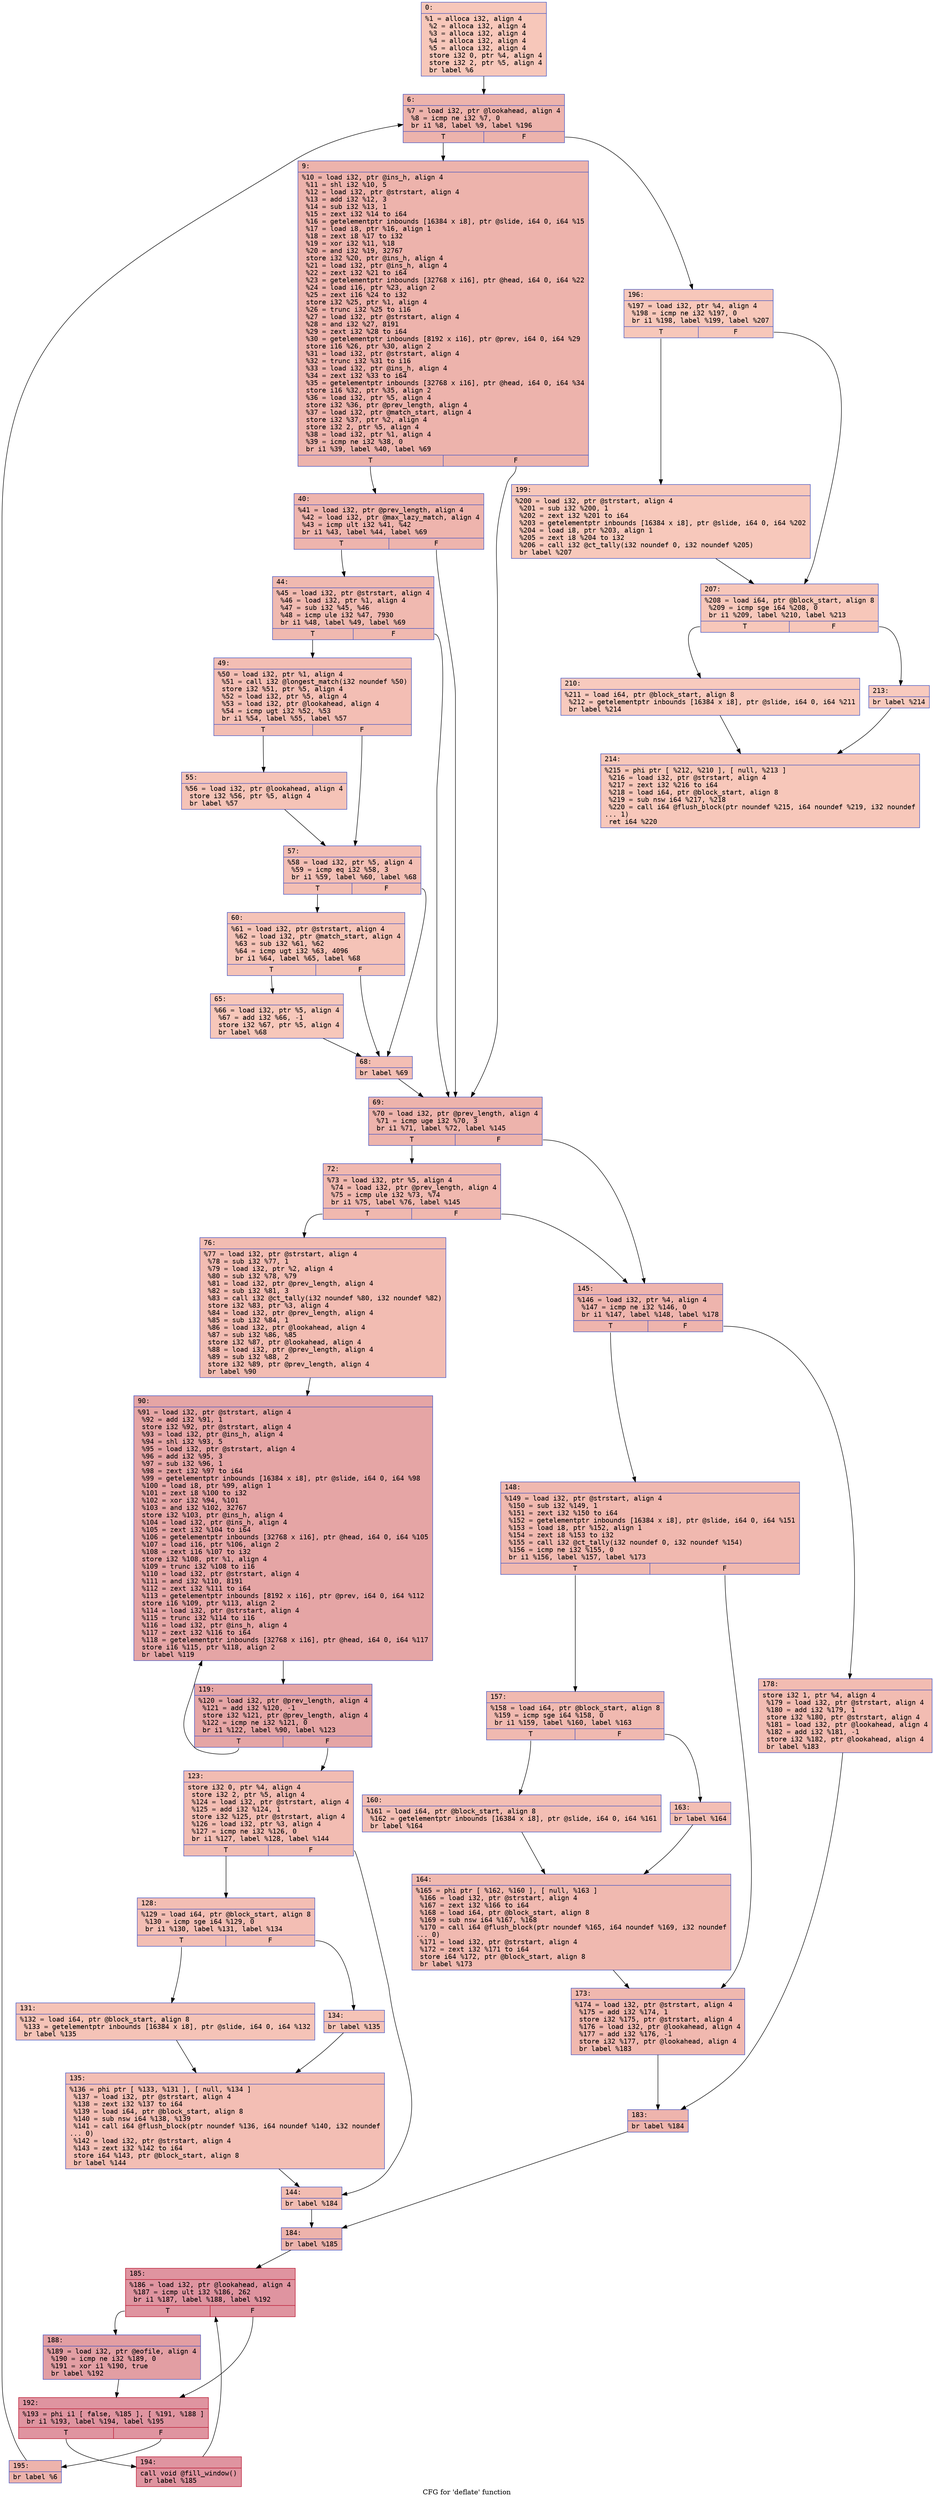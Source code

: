 digraph "CFG for 'deflate' function" {
	label="CFG for 'deflate' function";

	Node0x60000389f7f0 [shape=record,color="#3d50c3ff", style=filled, fillcolor="#ec7f6370" fontname="Courier",label="{0:\l|  %1 = alloca i32, align 4\l  %2 = alloca i32, align 4\l  %3 = alloca i32, align 4\l  %4 = alloca i32, align 4\l  %5 = alloca i32, align 4\l  store i32 0, ptr %4, align 4\l  store i32 2, ptr %5, align 4\l  br label %6\l}"];
	Node0x60000389f7f0 -> Node0x60000389f8e0[tooltip="0 -> 6\nProbability 100.00%" ];
	Node0x60000389f8e0 [shape=record,color="#3d50c3ff", style=filled, fillcolor="#d6524470" fontname="Courier",label="{6:\l|  %7 = load i32, ptr @lookahead, align 4\l  %8 = icmp ne i32 %7, 0\l  br i1 %8, label %9, label %196\l|{<s0>T|<s1>F}}"];
	Node0x60000389f8e0:s0 -> Node0x60000389f930[tooltip="6 -> 9\nProbability 96.88%" ];
	Node0x60000389f8e0:s1 -> Node0x600003898460[tooltip="6 -> 196\nProbability 3.12%" ];
	Node0x60000389f930 [shape=record,color="#3d50c3ff", style=filled, fillcolor="#d6524470" fontname="Courier",label="{9:\l|  %10 = load i32, ptr @ins_h, align 4\l  %11 = shl i32 %10, 5\l  %12 = load i32, ptr @strstart, align 4\l  %13 = add i32 %12, 3\l  %14 = sub i32 %13, 1\l  %15 = zext i32 %14 to i64\l  %16 = getelementptr inbounds [16384 x i8], ptr @slide, i64 0, i64 %15\l  %17 = load i8, ptr %16, align 1\l  %18 = zext i8 %17 to i32\l  %19 = xor i32 %11, %18\l  %20 = and i32 %19, 32767\l  store i32 %20, ptr @ins_h, align 4\l  %21 = load i32, ptr @ins_h, align 4\l  %22 = zext i32 %21 to i64\l  %23 = getelementptr inbounds [32768 x i16], ptr @head, i64 0, i64 %22\l  %24 = load i16, ptr %23, align 2\l  %25 = zext i16 %24 to i32\l  store i32 %25, ptr %1, align 4\l  %26 = trunc i32 %25 to i16\l  %27 = load i32, ptr @strstart, align 4\l  %28 = and i32 %27, 8191\l  %29 = zext i32 %28 to i64\l  %30 = getelementptr inbounds [8192 x i16], ptr @prev, i64 0, i64 %29\l  store i16 %26, ptr %30, align 2\l  %31 = load i32, ptr @strstart, align 4\l  %32 = trunc i32 %31 to i16\l  %33 = load i32, ptr @ins_h, align 4\l  %34 = zext i32 %33 to i64\l  %35 = getelementptr inbounds [32768 x i16], ptr @head, i64 0, i64 %34\l  store i16 %32, ptr %35, align 2\l  %36 = load i32, ptr %5, align 4\l  store i32 %36, ptr @prev_length, align 4\l  %37 = load i32, ptr @match_start, align 4\l  store i32 %37, ptr %2, align 4\l  store i32 2, ptr %5, align 4\l  %38 = load i32, ptr %1, align 4\l  %39 = icmp ne i32 %38, 0\l  br i1 %39, label %40, label %69\l|{<s0>T|<s1>F}}"];
	Node0x60000389f930:s0 -> Node0x60000389f980[tooltip="9 -> 40\nProbability 62.50%" ];
	Node0x60000389f930:s1 -> Node0x60000389fc00[tooltip="9 -> 69\nProbability 37.50%" ];
	Node0x60000389f980 [shape=record,color="#3d50c3ff", style=filled, fillcolor="#d8564670" fontname="Courier",label="{40:\l|  %41 = load i32, ptr @prev_length, align 4\l  %42 = load i32, ptr @max_lazy_match, align 4\l  %43 = icmp ult i32 %41, %42\l  br i1 %43, label %44, label %69\l|{<s0>T|<s1>F}}"];
	Node0x60000389f980:s0 -> Node0x60000389f9d0[tooltip="40 -> 44\nProbability 50.00%" ];
	Node0x60000389f980:s1 -> Node0x60000389fc00[tooltip="40 -> 69\nProbability 50.00%" ];
	Node0x60000389f9d0 [shape=record,color="#3d50c3ff", style=filled, fillcolor="#de614d70" fontname="Courier",label="{44:\l|  %45 = load i32, ptr @strstart, align 4\l  %46 = load i32, ptr %1, align 4\l  %47 = sub i32 %45, %46\l  %48 = icmp ule i32 %47, 7930\l  br i1 %48, label %49, label %69\l|{<s0>T|<s1>F}}"];
	Node0x60000389f9d0:s0 -> Node0x60000389fa20[tooltip="44 -> 49\nProbability 50.00%" ];
	Node0x60000389f9d0:s1 -> Node0x60000389fc00[tooltip="44 -> 69\nProbability 50.00%" ];
	Node0x60000389fa20 [shape=record,color="#3d50c3ff", style=filled, fillcolor="#e36c5570" fontname="Courier",label="{49:\l|  %50 = load i32, ptr %1, align 4\l  %51 = call i32 @longest_match(i32 noundef %50)\l  store i32 %51, ptr %5, align 4\l  %52 = load i32, ptr %5, align 4\l  %53 = load i32, ptr @lookahead, align 4\l  %54 = icmp ugt i32 %52, %53\l  br i1 %54, label %55, label %57\l|{<s0>T|<s1>F}}"];
	Node0x60000389fa20:s0 -> Node0x60000389fa70[tooltip="49 -> 55\nProbability 50.00%" ];
	Node0x60000389fa20:s1 -> Node0x60000389fac0[tooltip="49 -> 57\nProbability 50.00%" ];
	Node0x60000389fa70 [shape=record,color="#3d50c3ff", style=filled, fillcolor="#e8765c70" fontname="Courier",label="{55:\l|  %56 = load i32, ptr @lookahead, align 4\l  store i32 %56, ptr %5, align 4\l  br label %57\l}"];
	Node0x60000389fa70 -> Node0x60000389fac0[tooltip="55 -> 57\nProbability 100.00%" ];
	Node0x60000389fac0 [shape=record,color="#3d50c3ff", style=filled, fillcolor="#e36c5570" fontname="Courier",label="{57:\l|  %58 = load i32, ptr %5, align 4\l  %59 = icmp eq i32 %58, 3\l  br i1 %59, label %60, label %68\l|{<s0>T|<s1>F}}"];
	Node0x60000389fac0:s0 -> Node0x60000389fb10[tooltip="57 -> 60\nProbability 50.00%" ];
	Node0x60000389fac0:s1 -> Node0x60000389fbb0[tooltip="57 -> 68\nProbability 50.00%" ];
	Node0x60000389fb10 [shape=record,color="#3d50c3ff", style=filled, fillcolor="#e8765c70" fontname="Courier",label="{60:\l|  %61 = load i32, ptr @strstart, align 4\l  %62 = load i32, ptr @match_start, align 4\l  %63 = sub i32 %61, %62\l  %64 = icmp ugt i32 %63, 4096\l  br i1 %64, label %65, label %68\l|{<s0>T|<s1>F}}"];
	Node0x60000389fb10:s0 -> Node0x60000389fb60[tooltip="60 -> 65\nProbability 50.00%" ];
	Node0x60000389fb10:s1 -> Node0x60000389fbb0[tooltip="60 -> 68\nProbability 50.00%" ];
	Node0x60000389fb60 [shape=record,color="#3d50c3ff", style=filled, fillcolor="#ec7f6370" fontname="Courier",label="{65:\l|  %66 = load i32, ptr %5, align 4\l  %67 = add i32 %66, -1\l  store i32 %67, ptr %5, align 4\l  br label %68\l}"];
	Node0x60000389fb60 -> Node0x60000389fbb0[tooltip="65 -> 68\nProbability 100.00%" ];
	Node0x60000389fbb0 [shape=record,color="#3d50c3ff", style=filled, fillcolor="#e36c5570" fontname="Courier",label="{68:\l|  br label %69\l}"];
	Node0x60000389fbb0 -> Node0x60000389fc00[tooltip="68 -> 69\nProbability 100.00%" ];
	Node0x60000389fc00 [shape=record,color="#3d50c3ff", style=filled, fillcolor="#d6524470" fontname="Courier",label="{69:\l|  %70 = load i32, ptr @prev_length, align 4\l  %71 = icmp uge i32 %70, 3\l  br i1 %71, label %72, label %145\l|{<s0>T|<s1>F}}"];
	Node0x60000389fc00:s0 -> Node0x60000389fc50[tooltip="69 -> 72\nProbability 50.00%" ];
	Node0x60000389fc00:s1 -> Node0x60000389ff70[tooltip="69 -> 145\nProbability 50.00%" ];
	Node0x60000389fc50 [shape=record,color="#3d50c3ff", style=filled, fillcolor="#dc5d4a70" fontname="Courier",label="{72:\l|  %73 = load i32, ptr %5, align 4\l  %74 = load i32, ptr @prev_length, align 4\l  %75 = icmp ule i32 %73, %74\l  br i1 %75, label %76, label %145\l|{<s0>T|<s1>F}}"];
	Node0x60000389fc50:s0 -> Node0x60000389fca0[tooltip="72 -> 76\nProbability 50.00%" ];
	Node0x60000389fc50:s1 -> Node0x60000389ff70[tooltip="72 -> 145\nProbability 50.00%" ];
	Node0x60000389fca0 [shape=record,color="#3d50c3ff", style=filled, fillcolor="#e1675170" fontname="Courier",label="{76:\l|  %77 = load i32, ptr @strstart, align 4\l  %78 = sub i32 %77, 1\l  %79 = load i32, ptr %2, align 4\l  %80 = sub i32 %78, %79\l  %81 = load i32, ptr @prev_length, align 4\l  %82 = sub i32 %81, 3\l  %83 = call i32 @ct_tally(i32 noundef %80, i32 noundef %82)\l  store i32 %83, ptr %3, align 4\l  %84 = load i32, ptr @prev_length, align 4\l  %85 = sub i32 %84, 1\l  %86 = load i32, ptr @lookahead, align 4\l  %87 = sub i32 %86, %85\l  store i32 %87, ptr @lookahead, align 4\l  %88 = load i32, ptr @prev_length, align 4\l  %89 = sub i32 %88, 2\l  store i32 %89, ptr @prev_length, align 4\l  br label %90\l}"];
	Node0x60000389fca0 -> Node0x60000389fcf0[tooltip="76 -> 90\nProbability 100.00%" ];
	Node0x60000389fcf0 [shape=record,color="#3d50c3ff", style=filled, fillcolor="#c5333470" fontname="Courier",label="{90:\l|  %91 = load i32, ptr @strstart, align 4\l  %92 = add i32 %91, 1\l  store i32 %92, ptr @strstart, align 4\l  %93 = load i32, ptr @ins_h, align 4\l  %94 = shl i32 %93, 5\l  %95 = load i32, ptr @strstart, align 4\l  %96 = add i32 %95, 3\l  %97 = sub i32 %96, 1\l  %98 = zext i32 %97 to i64\l  %99 = getelementptr inbounds [16384 x i8], ptr @slide, i64 0, i64 %98\l  %100 = load i8, ptr %99, align 1\l  %101 = zext i8 %100 to i32\l  %102 = xor i32 %94, %101\l  %103 = and i32 %102, 32767\l  store i32 %103, ptr @ins_h, align 4\l  %104 = load i32, ptr @ins_h, align 4\l  %105 = zext i32 %104 to i64\l  %106 = getelementptr inbounds [32768 x i16], ptr @head, i64 0, i64 %105\l  %107 = load i16, ptr %106, align 2\l  %108 = zext i16 %107 to i32\l  store i32 %108, ptr %1, align 4\l  %109 = trunc i32 %108 to i16\l  %110 = load i32, ptr @strstart, align 4\l  %111 = and i32 %110, 8191\l  %112 = zext i32 %111 to i64\l  %113 = getelementptr inbounds [8192 x i16], ptr @prev, i64 0, i64 %112\l  store i16 %109, ptr %113, align 2\l  %114 = load i32, ptr @strstart, align 4\l  %115 = trunc i32 %114 to i16\l  %116 = load i32, ptr @ins_h, align 4\l  %117 = zext i32 %116 to i64\l  %118 = getelementptr inbounds [32768 x i16], ptr @head, i64 0, i64 %117\l  store i16 %115, ptr %118, align 2\l  br label %119\l}"];
	Node0x60000389fcf0 -> Node0x60000389fd40[tooltip="90 -> 119\nProbability 100.00%" ];
	Node0x60000389fd40 [shape=record,color="#3d50c3ff", style=filled, fillcolor="#c5333470" fontname="Courier",label="{119:\l|  %120 = load i32, ptr @prev_length, align 4\l  %121 = add i32 %120, -1\l  store i32 %121, ptr @prev_length, align 4\l  %122 = icmp ne i32 %121, 0\l  br i1 %122, label %90, label %123\l|{<s0>T|<s1>F}}"];
	Node0x60000389fd40:s0 -> Node0x60000389fcf0[tooltip="119 -> 90\nProbability 96.88%" ];
	Node0x60000389fd40:s1 -> Node0x60000389fd90[tooltip="119 -> 123\nProbability 3.12%" ];
	Node0x60000389fd90 [shape=record,color="#3d50c3ff", style=filled, fillcolor="#e1675170" fontname="Courier",label="{123:\l|  store i32 0, ptr %4, align 4\l  store i32 2, ptr %5, align 4\l  %124 = load i32, ptr @strstart, align 4\l  %125 = add i32 %124, 1\l  store i32 %125, ptr @strstart, align 4\l  %126 = load i32, ptr %3, align 4\l  %127 = icmp ne i32 %126, 0\l  br i1 %127, label %128, label %144\l|{<s0>T|<s1>F}}"];
	Node0x60000389fd90:s0 -> Node0x60000389fde0[tooltip="123 -> 128\nProbability 62.50%" ];
	Node0x60000389fd90:s1 -> Node0x60000389ff20[tooltip="123 -> 144\nProbability 37.50%" ];
	Node0x60000389fde0 [shape=record,color="#3d50c3ff", style=filled, fillcolor="#e36c5570" fontname="Courier",label="{128:\l|  %129 = load i64, ptr @block_start, align 8\l  %130 = icmp sge i64 %129, 0\l  br i1 %130, label %131, label %134\l|{<s0>T|<s1>F}}"];
	Node0x60000389fde0:s0 -> Node0x60000389fe30[tooltip="128 -> 131\nProbability 50.00%" ];
	Node0x60000389fde0:s1 -> Node0x60000389fe80[tooltip="128 -> 134\nProbability 50.00%" ];
	Node0x60000389fe30 [shape=record,color="#3d50c3ff", style=filled, fillcolor="#e8765c70" fontname="Courier",label="{131:\l|  %132 = load i64, ptr @block_start, align 8\l  %133 = getelementptr inbounds [16384 x i8], ptr @slide, i64 0, i64 %132\l  br label %135\l}"];
	Node0x60000389fe30 -> Node0x60000389fed0[tooltip="131 -> 135\nProbability 100.00%" ];
	Node0x60000389fe80 [shape=record,color="#3d50c3ff", style=filled, fillcolor="#e8765c70" fontname="Courier",label="{134:\l|  br label %135\l}"];
	Node0x60000389fe80 -> Node0x60000389fed0[tooltip="134 -> 135\nProbability 100.00%" ];
	Node0x60000389fed0 [shape=record,color="#3d50c3ff", style=filled, fillcolor="#e36c5570" fontname="Courier",label="{135:\l|  %136 = phi ptr [ %133, %131 ], [ null, %134 ]\l  %137 = load i32, ptr @strstart, align 4\l  %138 = zext i32 %137 to i64\l  %139 = load i64, ptr @block_start, align 8\l  %140 = sub nsw i64 %138, %139\l  %141 = call i64 @flush_block(ptr noundef %136, i64 noundef %140, i32 noundef\l... 0)\l  %142 = load i32, ptr @strstart, align 4\l  %143 = zext i32 %142 to i64\l  store i64 %143, ptr @block_start, align 8\l  br label %144\l}"];
	Node0x60000389fed0 -> Node0x60000389ff20[tooltip="135 -> 144\nProbability 100.00%" ];
	Node0x60000389ff20 [shape=record,color="#3d50c3ff", style=filled, fillcolor="#e1675170" fontname="Courier",label="{144:\l|  br label %184\l}"];
	Node0x60000389ff20 -> Node0x600003898280[tooltip="144 -> 184\nProbability 100.00%" ];
	Node0x60000389ff70 [shape=record,color="#3d50c3ff", style=filled, fillcolor="#d8564670" fontname="Courier",label="{145:\l|  %146 = load i32, ptr %4, align 4\l  %147 = icmp ne i32 %146, 0\l  br i1 %147, label %148, label %178\l|{<s0>T|<s1>F}}"];
	Node0x60000389ff70:s0 -> Node0x600003898000[tooltip="145 -> 148\nProbability 62.50%" ];
	Node0x60000389ff70:s1 -> Node0x6000038981e0[tooltip="145 -> 178\nProbability 37.50%" ];
	Node0x600003898000 [shape=record,color="#3d50c3ff", style=filled, fillcolor="#dc5d4a70" fontname="Courier",label="{148:\l|  %149 = load i32, ptr @strstart, align 4\l  %150 = sub i32 %149, 1\l  %151 = zext i32 %150 to i64\l  %152 = getelementptr inbounds [16384 x i8], ptr @slide, i64 0, i64 %151\l  %153 = load i8, ptr %152, align 1\l  %154 = zext i8 %153 to i32\l  %155 = call i32 @ct_tally(i32 noundef 0, i32 noundef %154)\l  %156 = icmp ne i32 %155, 0\l  br i1 %156, label %157, label %173\l|{<s0>T|<s1>F}}"];
	Node0x600003898000:s0 -> Node0x600003898050[tooltip="148 -> 157\nProbability 62.50%" ];
	Node0x600003898000:s1 -> Node0x600003898190[tooltip="148 -> 173\nProbability 37.50%" ];
	Node0x600003898050 [shape=record,color="#3d50c3ff", style=filled, fillcolor="#de614d70" fontname="Courier",label="{157:\l|  %158 = load i64, ptr @block_start, align 8\l  %159 = icmp sge i64 %158, 0\l  br i1 %159, label %160, label %163\l|{<s0>T|<s1>F}}"];
	Node0x600003898050:s0 -> Node0x6000038980a0[tooltip="157 -> 160\nProbability 50.00%" ];
	Node0x600003898050:s1 -> Node0x6000038980f0[tooltip="157 -> 163\nProbability 50.00%" ];
	Node0x6000038980a0 [shape=record,color="#3d50c3ff", style=filled, fillcolor="#e36c5570" fontname="Courier",label="{160:\l|  %161 = load i64, ptr @block_start, align 8\l  %162 = getelementptr inbounds [16384 x i8], ptr @slide, i64 0, i64 %161\l  br label %164\l}"];
	Node0x6000038980a0 -> Node0x600003898140[tooltip="160 -> 164\nProbability 100.00%" ];
	Node0x6000038980f0 [shape=record,color="#3d50c3ff", style=filled, fillcolor="#e36c5570" fontname="Courier",label="{163:\l|  br label %164\l}"];
	Node0x6000038980f0 -> Node0x600003898140[tooltip="163 -> 164\nProbability 100.00%" ];
	Node0x600003898140 [shape=record,color="#3d50c3ff", style=filled, fillcolor="#de614d70" fontname="Courier",label="{164:\l|  %165 = phi ptr [ %162, %160 ], [ null, %163 ]\l  %166 = load i32, ptr @strstart, align 4\l  %167 = zext i32 %166 to i64\l  %168 = load i64, ptr @block_start, align 8\l  %169 = sub nsw i64 %167, %168\l  %170 = call i64 @flush_block(ptr noundef %165, i64 noundef %169, i32 noundef\l... 0)\l  %171 = load i32, ptr @strstart, align 4\l  %172 = zext i32 %171 to i64\l  store i64 %172, ptr @block_start, align 8\l  br label %173\l}"];
	Node0x600003898140 -> Node0x600003898190[tooltip="164 -> 173\nProbability 100.00%" ];
	Node0x600003898190 [shape=record,color="#3d50c3ff", style=filled, fillcolor="#dc5d4a70" fontname="Courier",label="{173:\l|  %174 = load i32, ptr @strstart, align 4\l  %175 = add i32 %174, 1\l  store i32 %175, ptr @strstart, align 4\l  %176 = load i32, ptr @lookahead, align 4\l  %177 = add i32 %176, -1\l  store i32 %177, ptr @lookahead, align 4\l  br label %183\l}"];
	Node0x600003898190 -> Node0x600003898230[tooltip="173 -> 183\nProbability 100.00%" ];
	Node0x6000038981e0 [shape=record,color="#3d50c3ff", style=filled, fillcolor="#e1675170" fontname="Courier",label="{178:\l|  store i32 1, ptr %4, align 4\l  %179 = load i32, ptr @strstart, align 4\l  %180 = add i32 %179, 1\l  store i32 %180, ptr @strstart, align 4\l  %181 = load i32, ptr @lookahead, align 4\l  %182 = add i32 %181, -1\l  store i32 %182, ptr @lookahead, align 4\l  br label %183\l}"];
	Node0x6000038981e0 -> Node0x600003898230[tooltip="178 -> 183\nProbability 100.00%" ];
	Node0x600003898230 [shape=record,color="#3d50c3ff", style=filled, fillcolor="#d8564670" fontname="Courier",label="{183:\l|  br label %184\l}"];
	Node0x600003898230 -> Node0x600003898280[tooltip="183 -> 184\nProbability 100.00%" ];
	Node0x600003898280 [shape=record,color="#3d50c3ff", style=filled, fillcolor="#d6524470" fontname="Courier",label="{184:\l|  br label %185\l}"];
	Node0x600003898280 -> Node0x6000038982d0[tooltip="184 -> 185\nProbability 100.00%" ];
	Node0x6000038982d0 [shape=record,color="#b70d28ff", style=filled, fillcolor="#b70d2870" fontname="Courier",label="{185:\l|  %186 = load i32, ptr @lookahead, align 4\l  %187 = icmp ult i32 %186, 262\l  br i1 %187, label %188, label %192\l|{<s0>T|<s1>F}}"];
	Node0x6000038982d0:s0 -> Node0x600003898320[tooltip="185 -> 188\nProbability 50.00%" ];
	Node0x6000038982d0:s1 -> Node0x600003898370[tooltip="185 -> 192\nProbability 50.00%" ];
	Node0x600003898320 [shape=record,color="#3d50c3ff", style=filled, fillcolor="#be242e70" fontname="Courier",label="{188:\l|  %189 = load i32, ptr @eofile, align 4\l  %190 = icmp ne i32 %189, 0\l  %191 = xor i1 %190, true\l  br label %192\l}"];
	Node0x600003898320 -> Node0x600003898370[tooltip="188 -> 192\nProbability 100.00%" ];
	Node0x600003898370 [shape=record,color="#b70d28ff", style=filled, fillcolor="#b70d2870" fontname="Courier",label="{192:\l|  %193 = phi i1 [ false, %185 ], [ %191, %188 ]\l  br i1 %193, label %194, label %195\l|{<s0>T|<s1>F}}"];
	Node0x600003898370:s0 -> Node0x6000038983c0[tooltip="192 -> 194\nProbability 96.88%" ];
	Node0x600003898370:s1 -> Node0x600003898410[tooltip="192 -> 195\nProbability 3.12%" ];
	Node0x6000038983c0 [shape=record,color="#b70d28ff", style=filled, fillcolor="#b70d2870" fontname="Courier",label="{194:\l|  call void @fill_window()\l  br label %185\l}"];
	Node0x6000038983c0 -> Node0x6000038982d0[tooltip="194 -> 185\nProbability 100.00%" ];
	Node0x600003898410 [shape=record,color="#3d50c3ff", style=filled, fillcolor="#d6524470" fontname="Courier",label="{195:\l|  br label %6\l}"];
	Node0x600003898410 -> Node0x60000389f8e0[tooltip="195 -> 6\nProbability 100.00%" ];
	Node0x600003898460 [shape=record,color="#3d50c3ff", style=filled, fillcolor="#ec7f6370" fontname="Courier",label="{196:\l|  %197 = load i32, ptr %4, align 4\l  %198 = icmp ne i32 %197, 0\l  br i1 %198, label %199, label %207\l|{<s0>T|<s1>F}}"];
	Node0x600003898460:s0 -> Node0x6000038984b0[tooltip="196 -> 199\nProbability 62.50%" ];
	Node0x600003898460:s1 -> Node0x600003898500[tooltip="196 -> 207\nProbability 37.50%" ];
	Node0x6000038984b0 [shape=record,color="#3d50c3ff", style=filled, fillcolor="#ed836670" fontname="Courier",label="{199:\l|  %200 = load i32, ptr @strstart, align 4\l  %201 = sub i32 %200, 1\l  %202 = zext i32 %201 to i64\l  %203 = getelementptr inbounds [16384 x i8], ptr @slide, i64 0, i64 %202\l  %204 = load i8, ptr %203, align 1\l  %205 = zext i8 %204 to i32\l  %206 = call i32 @ct_tally(i32 noundef 0, i32 noundef %205)\l  br label %207\l}"];
	Node0x6000038984b0 -> Node0x600003898500[tooltip="199 -> 207\nProbability 100.00%" ];
	Node0x600003898500 [shape=record,color="#3d50c3ff", style=filled, fillcolor="#ec7f6370" fontname="Courier",label="{207:\l|  %208 = load i64, ptr @block_start, align 8\l  %209 = icmp sge i64 %208, 0\l  br i1 %209, label %210, label %213\l|{<s0>T|<s1>F}}"];
	Node0x600003898500:s0 -> Node0x600003898550[tooltip="207 -> 210\nProbability 50.00%" ];
	Node0x600003898500:s1 -> Node0x6000038985a0[tooltip="207 -> 213\nProbability 50.00%" ];
	Node0x600003898550 [shape=record,color="#3d50c3ff", style=filled, fillcolor="#ef886b70" fontname="Courier",label="{210:\l|  %211 = load i64, ptr @block_start, align 8\l  %212 = getelementptr inbounds [16384 x i8], ptr @slide, i64 0, i64 %211\l  br label %214\l}"];
	Node0x600003898550 -> Node0x6000038985f0[tooltip="210 -> 214\nProbability 100.00%" ];
	Node0x6000038985a0 [shape=record,color="#3d50c3ff", style=filled, fillcolor="#ef886b70" fontname="Courier",label="{213:\l|  br label %214\l}"];
	Node0x6000038985a0 -> Node0x6000038985f0[tooltip="213 -> 214\nProbability 100.00%" ];
	Node0x6000038985f0 [shape=record,color="#3d50c3ff", style=filled, fillcolor="#ec7f6370" fontname="Courier",label="{214:\l|  %215 = phi ptr [ %212, %210 ], [ null, %213 ]\l  %216 = load i32, ptr @strstart, align 4\l  %217 = zext i32 %216 to i64\l  %218 = load i64, ptr @block_start, align 8\l  %219 = sub nsw i64 %217, %218\l  %220 = call i64 @flush_block(ptr noundef %215, i64 noundef %219, i32 noundef\l... 1)\l  ret i64 %220\l}"];
}
